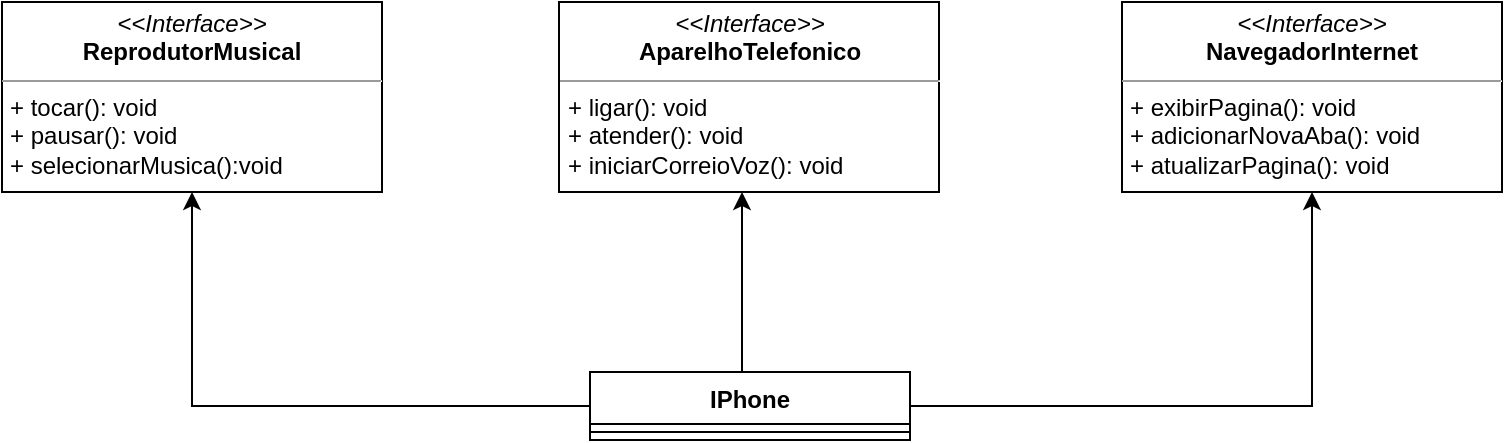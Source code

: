 <mxfile version="23.1.1" type="github">
  <diagram name="Página-1" id="4Qx9IUGDhyyF9hmkwaaW">
    <mxGraphModel dx="1050" dy="522" grid="1" gridSize="10" guides="1" tooltips="1" connect="1" arrows="1" fold="1" page="1" pageScale="1" pageWidth="827" pageHeight="1169" math="0" shadow="0">
      <root>
        <mxCell id="0" />
        <mxCell id="1" parent="0" />
        <mxCell id="56Z1K-iNwQuyCxPp89pP-16" value="" style="edgeStyle=orthogonalEdgeStyle;rounded=0;orthogonalLoop=1;jettySize=auto;html=1;" edge="1" parent="1" source="56Z1K-iNwQuyCxPp89pP-4" target="56Z1K-iNwQuyCxPp89pP-9">
          <mxGeometry relative="1" as="geometry">
            <Array as="points">
              <mxPoint x="410" y="310" />
              <mxPoint x="410" y="310" />
            </Array>
          </mxGeometry>
        </mxCell>
        <mxCell id="56Z1K-iNwQuyCxPp89pP-4" value="IPhone" style="swimlane;fontStyle=1;align=center;verticalAlign=top;childLayout=stackLayout;horizontal=1;startSize=26;horizontalStack=0;resizeParent=1;resizeParentMax=0;resizeLast=0;collapsible=1;marginBottom=0;whiteSpace=wrap;html=1;" vertex="1" parent="1">
          <mxGeometry x="334" y="390" width="160" height="34" as="geometry" />
        </mxCell>
        <mxCell id="56Z1K-iNwQuyCxPp89pP-6" value="" style="line;strokeWidth=1;fillColor=none;align=left;verticalAlign=middle;spacingTop=-1;spacingLeft=3;spacingRight=3;rotatable=0;labelPosition=right;points=[];portConstraint=eastwest;strokeColor=inherit;" vertex="1" parent="56Z1K-iNwQuyCxPp89pP-4">
          <mxGeometry y="26" width="160" height="8" as="geometry" />
        </mxCell>
        <mxCell id="56Z1K-iNwQuyCxPp89pP-8" value="&lt;p style=&quot;margin:0px;margin-top:4px;text-align:center;&quot;&gt;&lt;i&gt;&amp;lt;&amp;lt;Interface&amp;gt;&amp;gt;&lt;/i&gt;&lt;br&gt;&lt;b style=&quot;border-color: var(--border-color);&quot;&gt;ReprodutorMusical&lt;/b&gt;&lt;/p&gt;&lt;hr size=&quot;1&quot;&gt;&lt;p style=&quot;margin:0px;margin-left:4px;&quot;&gt;+ tocar(): void&lt;br&gt;+ pausar(): void&lt;/p&gt;&lt;p style=&quot;margin:0px;margin-left:4px;&quot;&gt;+ selecionarMusica():void&lt;/p&gt;" style="verticalAlign=top;align=left;overflow=fill;fontSize=12;fontFamily=Helvetica;html=1;whiteSpace=wrap;" vertex="1" parent="1">
          <mxGeometry x="40" y="205" width="190" height="95" as="geometry" />
        </mxCell>
        <mxCell id="56Z1K-iNwQuyCxPp89pP-9" value="&lt;p style=&quot;margin:0px;margin-top:4px;text-align:center;&quot;&gt;&lt;i&gt;&amp;lt;&amp;lt;Interface&amp;gt;&amp;gt;&lt;/i&gt;&lt;br&gt;&lt;b&gt;AparelhoTelefonico&lt;/b&gt;&lt;/p&gt;&lt;hr size=&quot;1&quot;&gt;&lt;p style=&quot;margin:0px;margin-left:4px;&quot;&gt;+ ligar(): void&lt;br&gt;+ atender(): void&lt;/p&gt;&lt;p style=&quot;margin:0px;margin-left:4px;&quot;&gt;+ iniciarCorreioVoz(): void&lt;/p&gt;" style="verticalAlign=top;align=left;overflow=fill;fontSize=12;fontFamily=Helvetica;html=1;whiteSpace=wrap;" vertex="1" parent="1">
          <mxGeometry x="318.5" y="205" width="190" height="95" as="geometry" />
        </mxCell>
        <mxCell id="56Z1K-iNwQuyCxPp89pP-10" value="&lt;p style=&quot;margin:0px;margin-top:4px;text-align:center;&quot;&gt;&lt;i&gt;&amp;lt;&amp;lt;Interface&amp;gt;&amp;gt;&lt;/i&gt;&lt;br&gt;&lt;b&gt;NavegadorInternet&lt;/b&gt;&lt;/p&gt;&lt;hr size=&quot;1&quot;&gt;&lt;p style=&quot;margin:0px;margin-left:4px;&quot;&gt;+ exibirPagina(): void&lt;br&gt;+ adicionarNovaAba(): void&lt;/p&gt;&lt;p style=&quot;margin:0px;margin-left:4px;&quot;&gt;+ atualizarPagina(): void&lt;/p&gt;" style="verticalAlign=top;align=left;overflow=fill;fontSize=12;fontFamily=Helvetica;html=1;whiteSpace=wrap;" vertex="1" parent="1">
          <mxGeometry x="600" y="205" width="190" height="95" as="geometry" />
        </mxCell>
        <mxCell id="56Z1K-iNwQuyCxPp89pP-21" style="edgeStyle=orthogonalEdgeStyle;rounded=0;orthogonalLoop=1;jettySize=auto;html=1;" edge="1" parent="1" source="56Z1K-iNwQuyCxPp89pP-4" target="56Z1K-iNwQuyCxPp89pP-8">
          <mxGeometry relative="1" as="geometry">
            <mxPoint x="330" y="409" as="sourcePoint" />
          </mxGeometry>
        </mxCell>
        <mxCell id="56Z1K-iNwQuyCxPp89pP-22" style="edgeStyle=orthogonalEdgeStyle;rounded=0;orthogonalLoop=1;jettySize=auto;html=1;entryX=0.5;entryY=1;entryDx=0;entryDy=0;" edge="1" parent="1" source="56Z1K-iNwQuyCxPp89pP-4" target="56Z1K-iNwQuyCxPp89pP-10">
          <mxGeometry relative="1" as="geometry">
            <mxPoint x="490" y="409" as="sourcePoint" />
          </mxGeometry>
        </mxCell>
      </root>
    </mxGraphModel>
  </diagram>
</mxfile>

